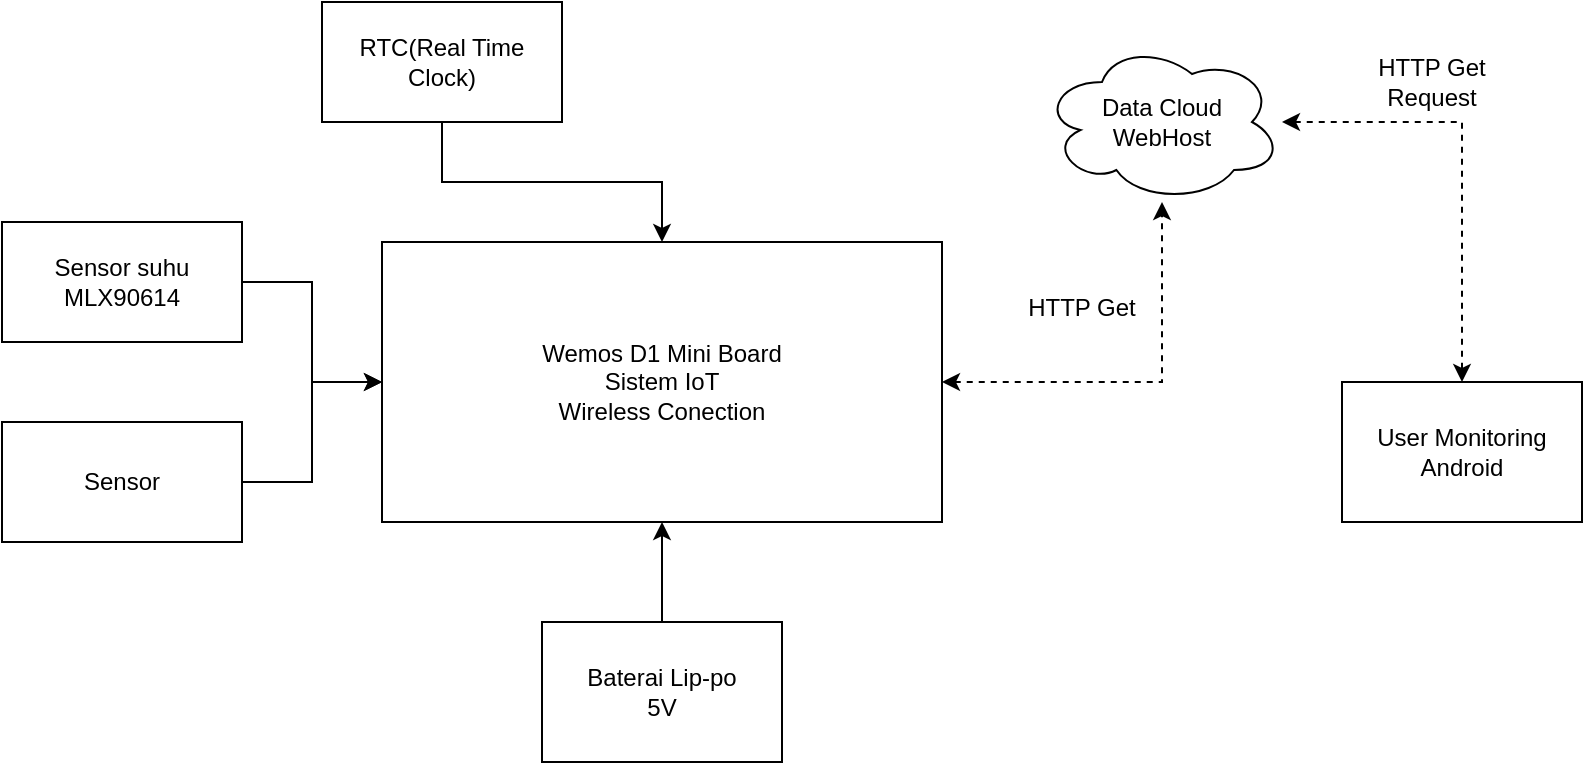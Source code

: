 <mxfile version="14.5.10" type="github">
  <diagram id="KQNDygcgDZLvnODnP6uo" name="Page-1">
    <mxGraphModel dx="1210" dy="620" grid="1" gridSize="10" guides="1" tooltips="1" connect="1" arrows="1" fold="1" page="1" pageScale="1" pageWidth="1169" pageHeight="827" math="0" shadow="0">
      <root>
        <mxCell id="0" />
        <mxCell id="1" parent="0" />
        <mxCell id="rLE2kNvw1dQ29zigf44E-4" value="" style="edgeStyle=orthogonalEdgeStyle;rounded=0;orthogonalLoop=1;jettySize=auto;html=1;" edge="1" parent="1" source="GLq082n1MHP-56mILdO1-1" target="GLq082n1MHP-56mILdO1-2">
          <mxGeometry relative="1" as="geometry" />
        </mxCell>
        <mxCell id="GLq082n1MHP-56mILdO1-1" value="&lt;div&gt;Sensor suhu&lt;/div&gt;&lt;div&gt;MLX90614&lt;br&gt;&lt;/div&gt;" style="rounded=0;whiteSpace=wrap;html=1;" parent="1" vertex="1">
          <mxGeometry x="110" y="160" width="120" height="60" as="geometry" />
        </mxCell>
        <mxCell id="rLE2kNvw1dQ29zigf44E-5" value="" style="edgeStyle=orthogonalEdgeStyle;rounded=0;orthogonalLoop=1;jettySize=auto;html=1;dashed=1;startArrow=classic;startFill=1;" edge="1" parent="1" source="GLq082n1MHP-56mILdO1-2" target="rLE2kNvw1dQ29zigf44E-1">
          <mxGeometry relative="1" as="geometry" />
        </mxCell>
        <mxCell id="GLq082n1MHP-56mILdO1-2" value="&lt;div&gt;Wemos D1 Mini Board&lt;/div&gt;&lt;div&gt;Sistem IoT&lt;/div&gt;&lt;div&gt;Wireless Conection&lt;br&gt;&lt;/div&gt;" style="rounded=0;whiteSpace=wrap;html=1;" parent="1" vertex="1">
          <mxGeometry x="300" y="170" width="280" height="140" as="geometry" />
        </mxCell>
        <mxCell id="rLE2kNvw1dQ29zigf44E-3" value="" style="edgeStyle=orthogonalEdgeStyle;rounded=0;orthogonalLoop=1;jettySize=auto;html=1;" edge="1" parent="1" source="GLq082n1MHP-56mILdO1-3" target="GLq082n1MHP-56mILdO1-2">
          <mxGeometry relative="1" as="geometry" />
        </mxCell>
        <mxCell id="GLq082n1MHP-56mILdO1-3" value="Sensor " style="rounded=0;whiteSpace=wrap;html=1;" parent="1" vertex="1">
          <mxGeometry x="110" y="260" width="120" height="60" as="geometry" />
        </mxCell>
        <mxCell id="rLE2kNvw1dQ29zigf44E-2" value="" style="edgeStyle=orthogonalEdgeStyle;rounded=0;orthogonalLoop=1;jettySize=auto;html=1;" edge="1" parent="1" source="GLq082n1MHP-56mILdO1-4" target="GLq082n1MHP-56mILdO1-2">
          <mxGeometry relative="1" as="geometry" />
        </mxCell>
        <mxCell id="GLq082n1MHP-56mILdO1-4" value="&lt;div&gt;Baterai Lip-po&lt;br&gt;&lt;/div&gt;&lt;div&gt;5V&lt;br&gt;&lt;/div&gt;" style="rounded=0;whiteSpace=wrap;html=1;" parent="1" vertex="1">
          <mxGeometry x="380" y="360" width="120" height="70" as="geometry" />
        </mxCell>
        <mxCell id="rLE2kNvw1dQ29zigf44E-14" value="" style="edgeStyle=orthogonalEdgeStyle;rounded=0;orthogonalLoop=1;jettySize=auto;html=1;startArrow=classic;startFill=1;dashed=1;" edge="1" parent="1" source="rLE2kNvw1dQ29zigf44E-1" target="rLE2kNvw1dQ29zigf44E-10">
          <mxGeometry relative="1" as="geometry" />
        </mxCell>
        <mxCell id="rLE2kNvw1dQ29zigf44E-1" value="&lt;div&gt;Data Cloud&lt;/div&gt;&lt;div&gt;WebHost&lt;/div&gt;" style="ellipse;shape=cloud;whiteSpace=wrap;html=1;" vertex="1" parent="1">
          <mxGeometry x="630" y="70" width="120" height="80" as="geometry" />
        </mxCell>
        <mxCell id="rLE2kNvw1dQ29zigf44E-9" value="" style="edgeStyle=orthogonalEdgeStyle;rounded=0;orthogonalLoop=1;jettySize=auto;html=1;" edge="1" parent="1" source="rLE2kNvw1dQ29zigf44E-8" target="GLq082n1MHP-56mILdO1-2">
          <mxGeometry relative="1" as="geometry" />
        </mxCell>
        <mxCell id="rLE2kNvw1dQ29zigf44E-8" value="RTC(Real Time Clock)" style="rounded=0;whiteSpace=wrap;html=1;" vertex="1" parent="1">
          <mxGeometry x="270" y="50" width="120" height="60" as="geometry" />
        </mxCell>
        <mxCell id="rLE2kNvw1dQ29zigf44E-10" value="&lt;div&gt;User Monitoring&lt;/div&gt;&lt;div&gt;Android&lt;/div&gt;" style="rounded=0;whiteSpace=wrap;html=1;" vertex="1" parent="1">
          <mxGeometry x="780" y="240" width="120" height="70" as="geometry" />
        </mxCell>
        <mxCell id="rLE2kNvw1dQ29zigf44E-11" value="HTTP Get Request" style="text;html=1;strokeColor=none;fillColor=none;align=center;verticalAlign=middle;whiteSpace=wrap;rounded=0;" vertex="1" parent="1">
          <mxGeometry x="780" y="80" width="90" height="20" as="geometry" />
        </mxCell>
        <mxCell id="rLE2kNvw1dQ29zigf44E-12" value="&#xa;HTTP Get&#xa;&#xa;" style="text;html=1;strokeColor=none;fillColor=none;align=center;verticalAlign=middle;whiteSpace=wrap;rounded=0;" vertex="1" parent="1">
          <mxGeometry x="610" y="200" width="80" height="20" as="geometry" />
        </mxCell>
      </root>
    </mxGraphModel>
  </diagram>
</mxfile>
